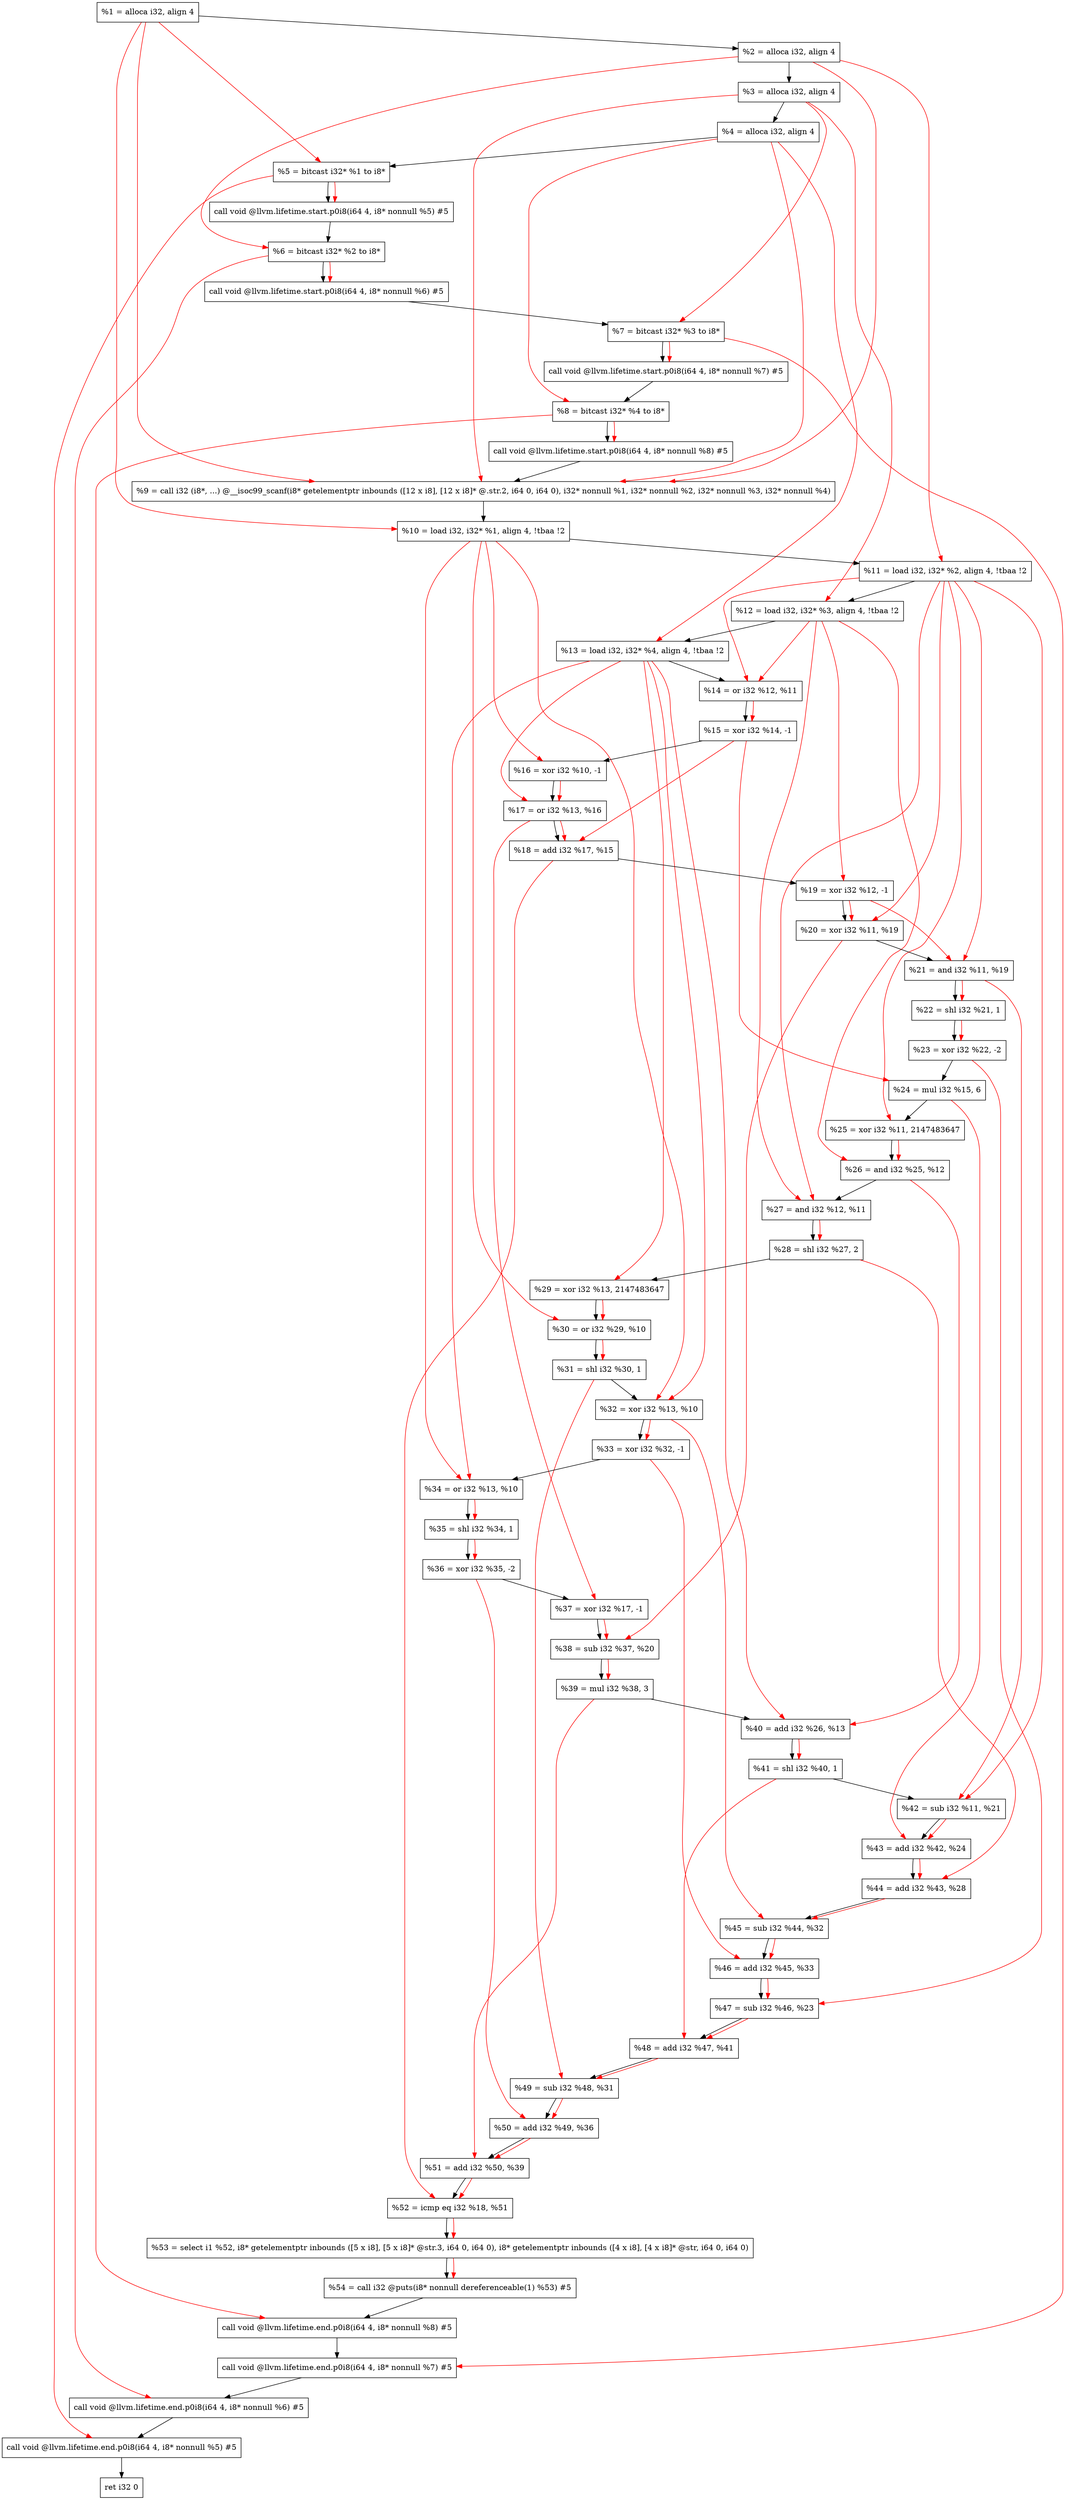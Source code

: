 digraph "DFG for'main' function" {
	Node0xff9b98[shape=record, label="  %1 = alloca i32, align 4"];
	Node0xff9c18[shape=record, label="  %2 = alloca i32, align 4"];
	Node0xff9ca8[shape=record, label="  %3 = alloca i32, align 4"];
	Node0xff9d08[shape=record, label="  %4 = alloca i32, align 4"];
	Node0xff9db8[shape=record, label="  %5 = bitcast i32* %1 to i8*"];
	Node0xffa1e8[shape=record, label="  call void @llvm.lifetime.start.p0i8(i64 4, i8* nonnull %5) #5"];
	Node0xffa2c8[shape=record, label="  %6 = bitcast i32* %2 to i8*"];
	Node0xffa3c8[shape=record, label="  call void @llvm.lifetime.start.p0i8(i64 4, i8* nonnull %6) #5"];
	Node0xffa488[shape=record, label="  %7 = bitcast i32* %3 to i8*"];
	Node0xffa538[shape=record, label="  call void @llvm.lifetime.start.p0i8(i64 4, i8* nonnull %7) #5"];
	Node0xffa5f8[shape=record, label="  %8 = bitcast i32* %4 to i8*"];
	Node0xffa6a8[shape=record, label="  call void @llvm.lifetime.start.p0i8(i64 4, i8* nonnull %8) #5"];
	Node0xff4b30[shape=record, label="  %9 = call i32 (i8*, ...) @__isoc99_scanf(i8* getelementptr inbounds ([12 x i8], [12 x i8]* @.str.2, i64 0, i64 0), i32* nonnull %1, i32* nonnull %2, i32* nonnull %3, i32* nonnull %4)"];
	Node0xffa8a8[shape=record, label="  %10 = load i32, i32* %1, align 4, !tbaa !2"];
	Node0xffb818[shape=record, label="  %11 = load i32, i32* %2, align 4, !tbaa !2"];
	Node0xffbe88[shape=record, label="  %12 = load i32, i32* %3, align 4, !tbaa !2"];
	Node0xffbee8[shape=record, label="  %13 = load i32, i32* %4, align 4, !tbaa !2"];
	Node0xffbf60[shape=record, label="  %14 = or i32 %12, %11"];
	Node0xffbfd0[shape=record, label="  %15 = xor i32 %14, -1"];
	Node0xffc040[shape=record, label="  %16 = xor i32 %10, -1"];
	Node0xffc0b0[shape=record, label="  %17 = or i32 %13, %16"];
	Node0xffc120[shape=record, label="  %18 = add i32 %17, %15"];
	Node0xffc190[shape=record, label="  %19 = xor i32 %12, -1"];
	Node0xffc200[shape=record, label="  %20 = xor i32 %11, %19"];
	Node0xffc270[shape=record, label="  %21 = and i32 %11, %19"];
	Node0xffc2e0[shape=record, label="  %22 = shl i32 %21, 1"];
	Node0xffc350[shape=record, label="  %23 = xor i32 %22, -2"];
	Node0xffc3c0[shape=record, label="  %24 = mul i32 %15, 6"];
	Node0xffc430[shape=record, label="  %25 = xor i32 %11, 2147483647"];
	Node0xffc4a0[shape=record, label="  %26 = and i32 %25, %12"];
	Node0xffc510[shape=record, label="  %27 = and i32 %12, %11"];
	Node0xffc580[shape=record, label="  %28 = shl i32 %27, 2"];
	Node0xffc5f0[shape=record, label="  %29 = xor i32 %13, 2147483647"];
	Node0xffc660[shape=record, label="  %30 = or i32 %29, %10"];
	Node0xffc6d0[shape=record, label="  %31 = shl i32 %30, 1"];
	Node0xffc740[shape=record, label="  %32 = xor i32 %13, %10"];
	Node0xffc7b0[shape=record, label="  %33 = xor i32 %32, -1"];
	Node0xffc820[shape=record, label="  %34 = or i32 %13, %10"];
	Node0xffc890[shape=record, label="  %35 = shl i32 %34, 1"];
	Node0xffc900[shape=record, label="  %36 = xor i32 %35, -2"];
	Node0xffc970[shape=record, label="  %37 = xor i32 %17, -1"];
	Node0xffc9e0[shape=record, label="  %38 = sub i32 %37, %20"];
	Node0xffca50[shape=record, label="  %39 = mul i32 %38, 3"];
	Node0xffcac0[shape=record, label="  %40 = add i32 %26, %13"];
	Node0xffcb30[shape=record, label="  %41 = shl i32 %40, 1"];
	Node0xffcba0[shape=record, label="  %42 = sub i32 %11, %21"];
	Node0xffcc10[shape=record, label="  %43 = add i32 %42, %24"];
	Node0xffcc80[shape=record, label="  %44 = add i32 %43, %28"];
	Node0xffccf0[shape=record, label="  %45 = sub i32 %44, %32"];
	Node0xffcd60[shape=record, label="  %46 = add i32 %45, %33"];
	Node0xffcdd0[shape=record, label="  %47 = sub i32 %46, %23"];
	Node0xffce40[shape=record, label="  %48 = add i32 %47, %41"];
	Node0xffceb0[shape=record, label="  %49 = sub i32 %48, %31"];
	Node0xffcf20[shape=record, label="  %50 = add i32 %49, %36"];
	Node0xffcf90[shape=record, label="  %51 = add i32 %50, %39"];
	Node0xffd000[shape=record, label="  %52 = icmp eq i32 %18, %51"];
	Node0xf998b8[shape=record, label="  %53 = select i1 %52, i8* getelementptr inbounds ([5 x i8], [5 x i8]* @str.3, i64 0, i64 0), i8* getelementptr inbounds ([4 x i8], [4 x i8]* @str, i64 0, i64 0)"];
	Node0xffd090[shape=record, label="  %54 = call i32 @puts(i8* nonnull dereferenceable(1) %53) #5"];
	Node0xffd338[shape=record, label="  call void @llvm.lifetime.end.p0i8(i64 4, i8* nonnull %8) #5"];
	Node0xffd498[shape=record, label="  call void @llvm.lifetime.end.p0i8(i64 4, i8* nonnull %7) #5"];
	Node0xffd5a8[shape=record, label="  call void @llvm.lifetime.end.p0i8(i64 4, i8* nonnull %6) #5"];
	Node0xffd6b8[shape=record, label="  call void @llvm.lifetime.end.p0i8(i64 4, i8* nonnull %5) #5"];
	Node0xffd778[shape=record, label="  ret i32 0"];
	Node0xff9b98 -> Node0xff9c18;
	Node0xff9c18 -> Node0xff9ca8;
	Node0xff9ca8 -> Node0xff9d08;
	Node0xff9d08 -> Node0xff9db8;
	Node0xff9db8 -> Node0xffa1e8;
	Node0xffa1e8 -> Node0xffa2c8;
	Node0xffa2c8 -> Node0xffa3c8;
	Node0xffa3c8 -> Node0xffa488;
	Node0xffa488 -> Node0xffa538;
	Node0xffa538 -> Node0xffa5f8;
	Node0xffa5f8 -> Node0xffa6a8;
	Node0xffa6a8 -> Node0xff4b30;
	Node0xff4b30 -> Node0xffa8a8;
	Node0xffa8a8 -> Node0xffb818;
	Node0xffb818 -> Node0xffbe88;
	Node0xffbe88 -> Node0xffbee8;
	Node0xffbee8 -> Node0xffbf60;
	Node0xffbf60 -> Node0xffbfd0;
	Node0xffbfd0 -> Node0xffc040;
	Node0xffc040 -> Node0xffc0b0;
	Node0xffc0b0 -> Node0xffc120;
	Node0xffc120 -> Node0xffc190;
	Node0xffc190 -> Node0xffc200;
	Node0xffc200 -> Node0xffc270;
	Node0xffc270 -> Node0xffc2e0;
	Node0xffc2e0 -> Node0xffc350;
	Node0xffc350 -> Node0xffc3c0;
	Node0xffc3c0 -> Node0xffc430;
	Node0xffc430 -> Node0xffc4a0;
	Node0xffc4a0 -> Node0xffc510;
	Node0xffc510 -> Node0xffc580;
	Node0xffc580 -> Node0xffc5f0;
	Node0xffc5f0 -> Node0xffc660;
	Node0xffc660 -> Node0xffc6d0;
	Node0xffc6d0 -> Node0xffc740;
	Node0xffc740 -> Node0xffc7b0;
	Node0xffc7b0 -> Node0xffc820;
	Node0xffc820 -> Node0xffc890;
	Node0xffc890 -> Node0xffc900;
	Node0xffc900 -> Node0xffc970;
	Node0xffc970 -> Node0xffc9e0;
	Node0xffc9e0 -> Node0xffca50;
	Node0xffca50 -> Node0xffcac0;
	Node0xffcac0 -> Node0xffcb30;
	Node0xffcb30 -> Node0xffcba0;
	Node0xffcba0 -> Node0xffcc10;
	Node0xffcc10 -> Node0xffcc80;
	Node0xffcc80 -> Node0xffccf0;
	Node0xffccf0 -> Node0xffcd60;
	Node0xffcd60 -> Node0xffcdd0;
	Node0xffcdd0 -> Node0xffce40;
	Node0xffce40 -> Node0xffceb0;
	Node0xffceb0 -> Node0xffcf20;
	Node0xffcf20 -> Node0xffcf90;
	Node0xffcf90 -> Node0xffd000;
	Node0xffd000 -> Node0xf998b8;
	Node0xf998b8 -> Node0xffd090;
	Node0xffd090 -> Node0xffd338;
	Node0xffd338 -> Node0xffd498;
	Node0xffd498 -> Node0xffd5a8;
	Node0xffd5a8 -> Node0xffd6b8;
	Node0xffd6b8 -> Node0xffd778;
edge [color=red]
	Node0xff9b98 -> Node0xff9db8;
	Node0xff9db8 -> Node0xffa1e8;
	Node0xff9c18 -> Node0xffa2c8;
	Node0xffa2c8 -> Node0xffa3c8;
	Node0xff9ca8 -> Node0xffa488;
	Node0xffa488 -> Node0xffa538;
	Node0xff9d08 -> Node0xffa5f8;
	Node0xffa5f8 -> Node0xffa6a8;
	Node0xff9b98 -> Node0xff4b30;
	Node0xff9c18 -> Node0xff4b30;
	Node0xff9ca8 -> Node0xff4b30;
	Node0xff9d08 -> Node0xff4b30;
	Node0xff9b98 -> Node0xffa8a8;
	Node0xff9c18 -> Node0xffb818;
	Node0xff9ca8 -> Node0xffbe88;
	Node0xff9d08 -> Node0xffbee8;
	Node0xffbe88 -> Node0xffbf60;
	Node0xffb818 -> Node0xffbf60;
	Node0xffbf60 -> Node0xffbfd0;
	Node0xffa8a8 -> Node0xffc040;
	Node0xffbee8 -> Node0xffc0b0;
	Node0xffc040 -> Node0xffc0b0;
	Node0xffc0b0 -> Node0xffc120;
	Node0xffbfd0 -> Node0xffc120;
	Node0xffbe88 -> Node0xffc190;
	Node0xffb818 -> Node0xffc200;
	Node0xffc190 -> Node0xffc200;
	Node0xffb818 -> Node0xffc270;
	Node0xffc190 -> Node0xffc270;
	Node0xffc270 -> Node0xffc2e0;
	Node0xffc2e0 -> Node0xffc350;
	Node0xffbfd0 -> Node0xffc3c0;
	Node0xffb818 -> Node0xffc430;
	Node0xffc430 -> Node0xffc4a0;
	Node0xffbe88 -> Node0xffc4a0;
	Node0xffbe88 -> Node0xffc510;
	Node0xffb818 -> Node0xffc510;
	Node0xffc510 -> Node0xffc580;
	Node0xffbee8 -> Node0xffc5f0;
	Node0xffc5f0 -> Node0xffc660;
	Node0xffa8a8 -> Node0xffc660;
	Node0xffc660 -> Node0xffc6d0;
	Node0xffbee8 -> Node0xffc740;
	Node0xffa8a8 -> Node0xffc740;
	Node0xffc740 -> Node0xffc7b0;
	Node0xffbee8 -> Node0xffc820;
	Node0xffa8a8 -> Node0xffc820;
	Node0xffc820 -> Node0xffc890;
	Node0xffc890 -> Node0xffc900;
	Node0xffc0b0 -> Node0xffc970;
	Node0xffc970 -> Node0xffc9e0;
	Node0xffc200 -> Node0xffc9e0;
	Node0xffc9e0 -> Node0xffca50;
	Node0xffc4a0 -> Node0xffcac0;
	Node0xffbee8 -> Node0xffcac0;
	Node0xffcac0 -> Node0xffcb30;
	Node0xffb818 -> Node0xffcba0;
	Node0xffc270 -> Node0xffcba0;
	Node0xffcba0 -> Node0xffcc10;
	Node0xffc3c0 -> Node0xffcc10;
	Node0xffcc10 -> Node0xffcc80;
	Node0xffc580 -> Node0xffcc80;
	Node0xffcc80 -> Node0xffccf0;
	Node0xffc740 -> Node0xffccf0;
	Node0xffccf0 -> Node0xffcd60;
	Node0xffc7b0 -> Node0xffcd60;
	Node0xffcd60 -> Node0xffcdd0;
	Node0xffc350 -> Node0xffcdd0;
	Node0xffcdd0 -> Node0xffce40;
	Node0xffcb30 -> Node0xffce40;
	Node0xffce40 -> Node0xffceb0;
	Node0xffc6d0 -> Node0xffceb0;
	Node0xffceb0 -> Node0xffcf20;
	Node0xffc900 -> Node0xffcf20;
	Node0xffcf20 -> Node0xffcf90;
	Node0xffca50 -> Node0xffcf90;
	Node0xffc120 -> Node0xffd000;
	Node0xffcf90 -> Node0xffd000;
	Node0xffd000 -> Node0xf998b8;
	Node0xf998b8 -> Node0xffd090;
	Node0xffa5f8 -> Node0xffd338;
	Node0xffa488 -> Node0xffd498;
	Node0xffa2c8 -> Node0xffd5a8;
	Node0xff9db8 -> Node0xffd6b8;
}
